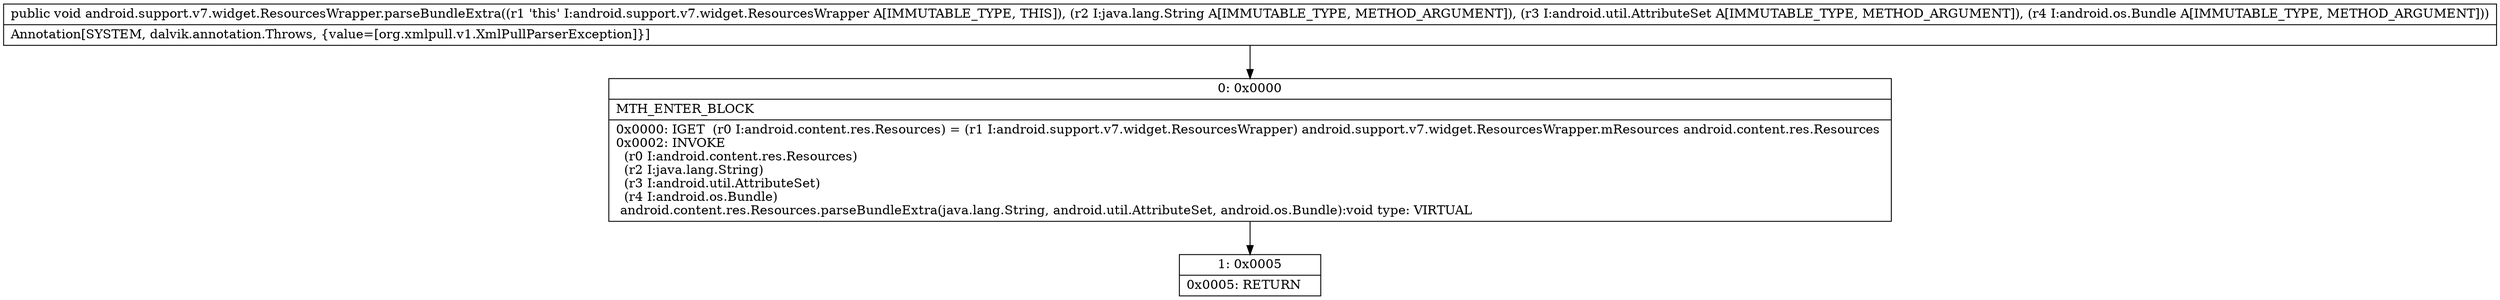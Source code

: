 digraph "CFG forandroid.support.v7.widget.ResourcesWrapper.parseBundleExtra(Ljava\/lang\/String;Landroid\/util\/AttributeSet;Landroid\/os\/Bundle;)V" {
Node_0 [shape=record,label="{0\:\ 0x0000|MTH_ENTER_BLOCK\l|0x0000: IGET  (r0 I:android.content.res.Resources) = (r1 I:android.support.v7.widget.ResourcesWrapper) android.support.v7.widget.ResourcesWrapper.mResources android.content.res.Resources \l0x0002: INVOKE  \l  (r0 I:android.content.res.Resources)\l  (r2 I:java.lang.String)\l  (r3 I:android.util.AttributeSet)\l  (r4 I:android.os.Bundle)\l android.content.res.Resources.parseBundleExtra(java.lang.String, android.util.AttributeSet, android.os.Bundle):void type: VIRTUAL \l}"];
Node_1 [shape=record,label="{1\:\ 0x0005|0x0005: RETURN   \l}"];
MethodNode[shape=record,label="{public void android.support.v7.widget.ResourcesWrapper.parseBundleExtra((r1 'this' I:android.support.v7.widget.ResourcesWrapper A[IMMUTABLE_TYPE, THIS]), (r2 I:java.lang.String A[IMMUTABLE_TYPE, METHOD_ARGUMENT]), (r3 I:android.util.AttributeSet A[IMMUTABLE_TYPE, METHOD_ARGUMENT]), (r4 I:android.os.Bundle A[IMMUTABLE_TYPE, METHOD_ARGUMENT]))  | Annotation[SYSTEM, dalvik.annotation.Throws, \{value=[org.xmlpull.v1.XmlPullParserException]\}]\l}"];
MethodNode -> Node_0;
Node_0 -> Node_1;
}

